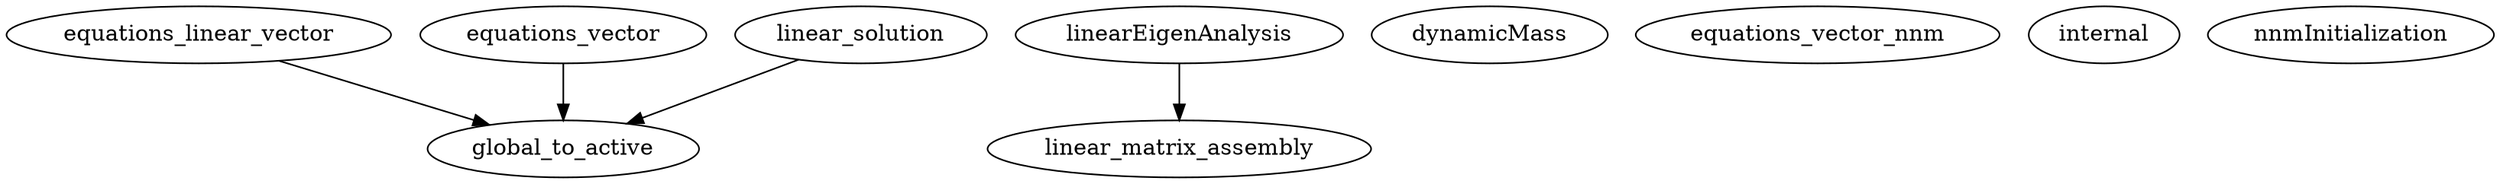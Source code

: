 /* Created by mdot for Matlab */
digraph m2html {
  equations_linear_vector -> global_to_active;
  equations_vector -> global_to_active;
  linearEigenAnalysis -> linear_matrix_assembly;
  linear_solution -> global_to_active;

  dynamicMass [URL="dynamicMass.html"];
  equations_linear_vector [URL="equations_linear_vector.html"];
  equations_vector [URL="equations_vector.html"];
  equations_vector_nnm [URL="equations_vector_nnm.html"];
  global_to_active [URL="global_to_active.html"];
  internal [URL="internal.html"];
  linearEigenAnalysis [URL="linearEigenAnalysis.html"];
  linear_matrix_assembly [URL="linear_matrix_assembly.html"];
  linear_solution [URL="linear_solution.html"];
  nnmInitialization [URL="nnmInitialization.html"];
}